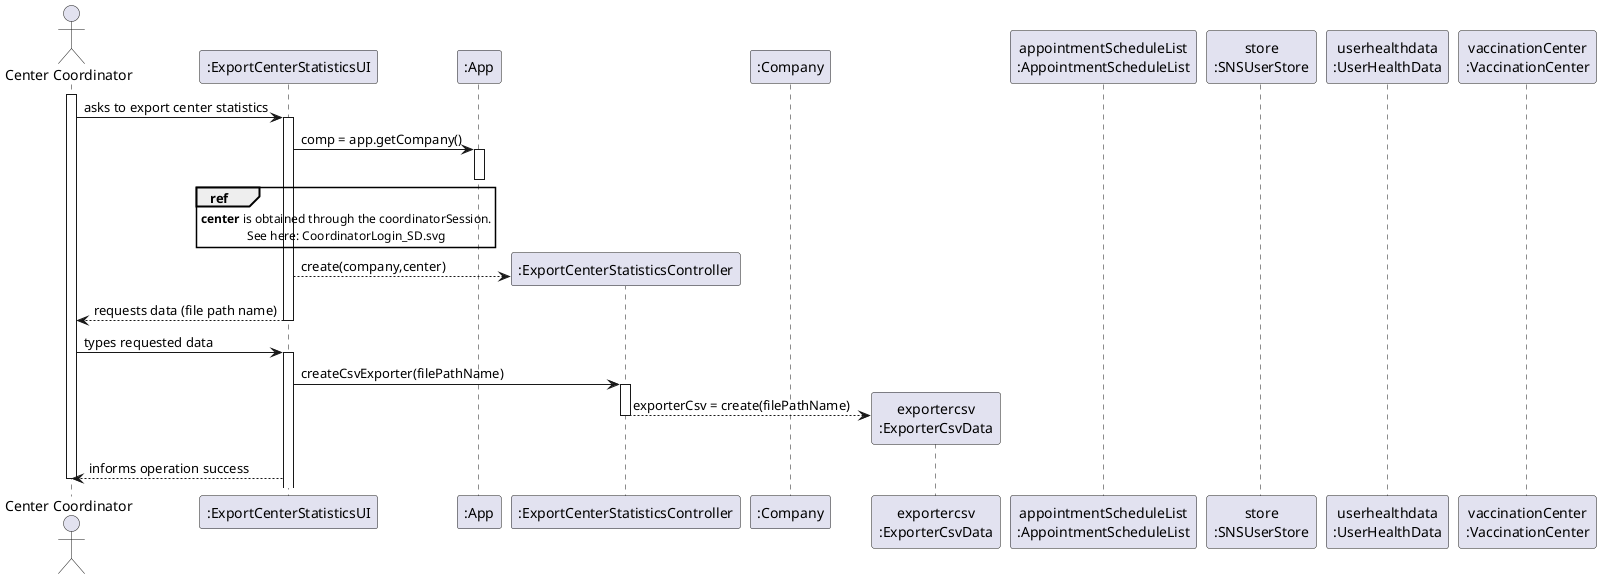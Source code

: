 @startuml US15_SD

actor "Center Coordinator" as COORDINATOR

participant ":ExportCenterStatisticsUI" as UI
participant ":App" as APP
participant ":ExportCenterStatisticsController" as CTRL
participant ":Company" as COMP
participant "exportercsv\n:ExporterCsvData" as EXPORTER
participant "appointmentScheduleList\n:AppointmentScheduleList" as APPLIST
participant "store\n:SNSUserStore" as USERSTORE
participant "userhealthdata\n:UserHealthData" as USERDATA
participant "vaccinationCenter\n:VaccinationCenter" as CENTER


activate COORDINATOR
COORDINATOR -> UI : asks to export center statistics
activate UI

UI -> APP : comp = app.getCompany()
activate APP
deactivate APP

ref over UI 
**center** is obtained through the coordinatorSession.
See here: CoordinatorLogin_SD.svg
end ref
UI --> CTRL** : create(company,center)

UI --> COORDINATOR : requests data (file path name)
deactivate UI

COORDINATOR -> UI : types requested data
activate UI

UI -> CTRL : createCsvExporter(filePathName)
activate CTRL

CTRL --> EXPORTER** : exporterCsv = create(filePathName)
deactivate CTRL

UI --> COORDINATOR : informs operation success

deactivate COORDINATOR 

@enduml
